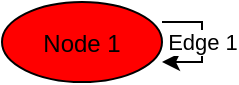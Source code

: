 <?xml version="1.0" ?>
<mxfile>
  <diagram name="Page-1">
    <mxGraphModel>
      <root>
        <mxCell id="0"/>
        <mxCell id="1" parent="0"/>
        <mxCell id="2" value="Node 1" style="shape=ellipse;fillColor=#FF0000;strokeColor=#000000;" vertex="1" parent="1">
          <mxGeometry x="20" y="20" width="80" height="40" as="geometry"/>
        </mxCell>
        <mxCell id="3" value="Edge 1" style="edgeStyle=orthogonalEdgeStyle;rounded=0;orthogonalLoop=1;jettySize=auto;html=1;" edge="1" source="2" target="2" parent="1">
          <mxGeometry relative="1" as="geometry"/>
        </mxCell>
      </root>
    </mxGraphModel>
  </diagram>
</mxfile>
